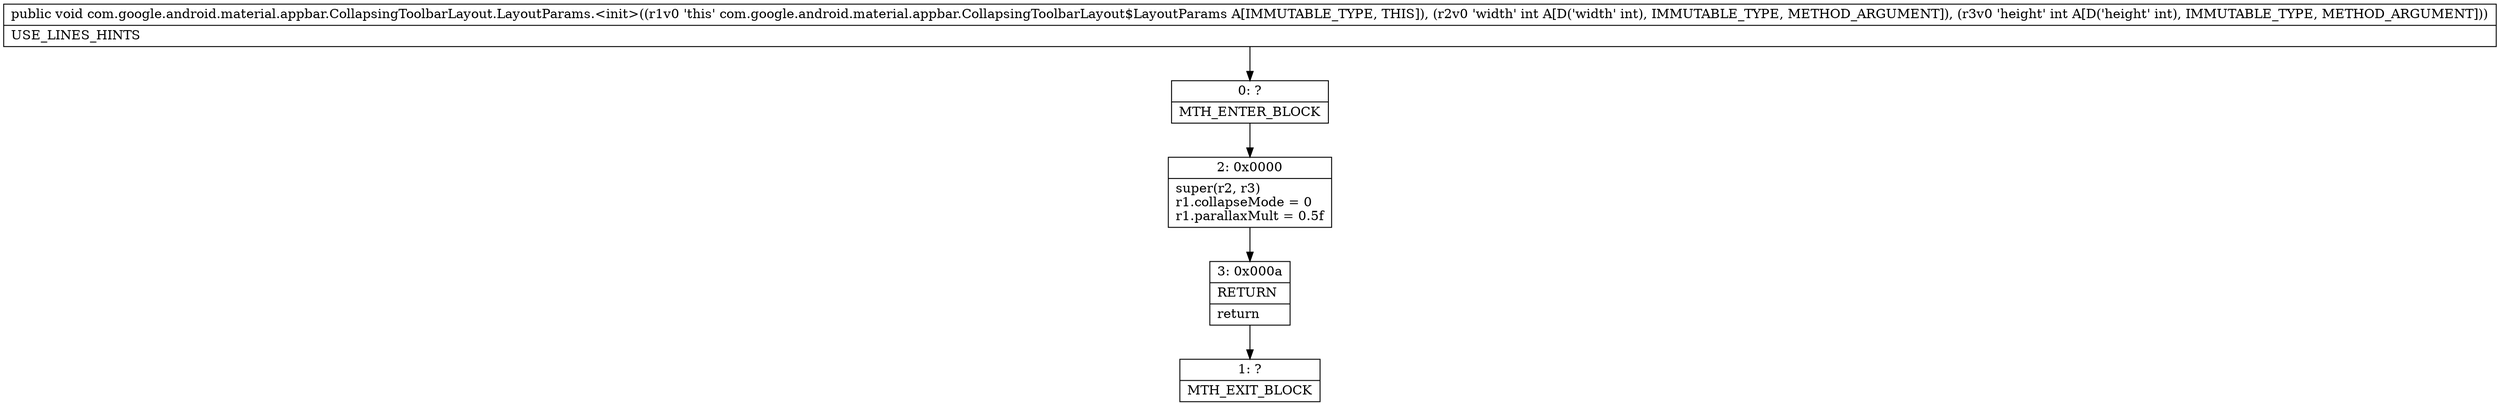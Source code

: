 digraph "CFG forcom.google.android.material.appbar.CollapsingToolbarLayout.LayoutParams.\<init\>(II)V" {
Node_0 [shape=record,label="{0\:\ ?|MTH_ENTER_BLOCK\l}"];
Node_2 [shape=record,label="{2\:\ 0x0000|super(r2, r3)\lr1.collapseMode = 0\lr1.parallaxMult = 0.5f\l}"];
Node_3 [shape=record,label="{3\:\ 0x000a|RETURN\l|return\l}"];
Node_1 [shape=record,label="{1\:\ ?|MTH_EXIT_BLOCK\l}"];
MethodNode[shape=record,label="{public void com.google.android.material.appbar.CollapsingToolbarLayout.LayoutParams.\<init\>((r1v0 'this' com.google.android.material.appbar.CollapsingToolbarLayout$LayoutParams A[IMMUTABLE_TYPE, THIS]), (r2v0 'width' int A[D('width' int), IMMUTABLE_TYPE, METHOD_ARGUMENT]), (r3v0 'height' int A[D('height' int), IMMUTABLE_TYPE, METHOD_ARGUMENT]))  | USE_LINES_HINTS\l}"];
MethodNode -> Node_0;Node_0 -> Node_2;
Node_2 -> Node_3;
Node_3 -> Node_1;
}

